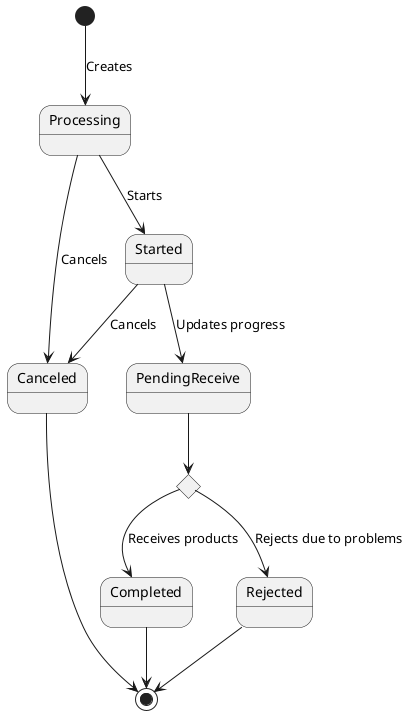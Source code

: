 @startuml production-order

[*] --> Processing : Creates
Processing --> Canceled : Cancels
Processing --> Started : Starts

Started --> Canceled : Cancels
Started --> PendingReceive : Updates progress

state check <<choice>>
PendingReceive --> check
check --> Completed : Receives products
Completed --> [*]
check --> Rejected : Rejects due to problems
Rejected --> [*]

Canceled --> [*]
@enduml